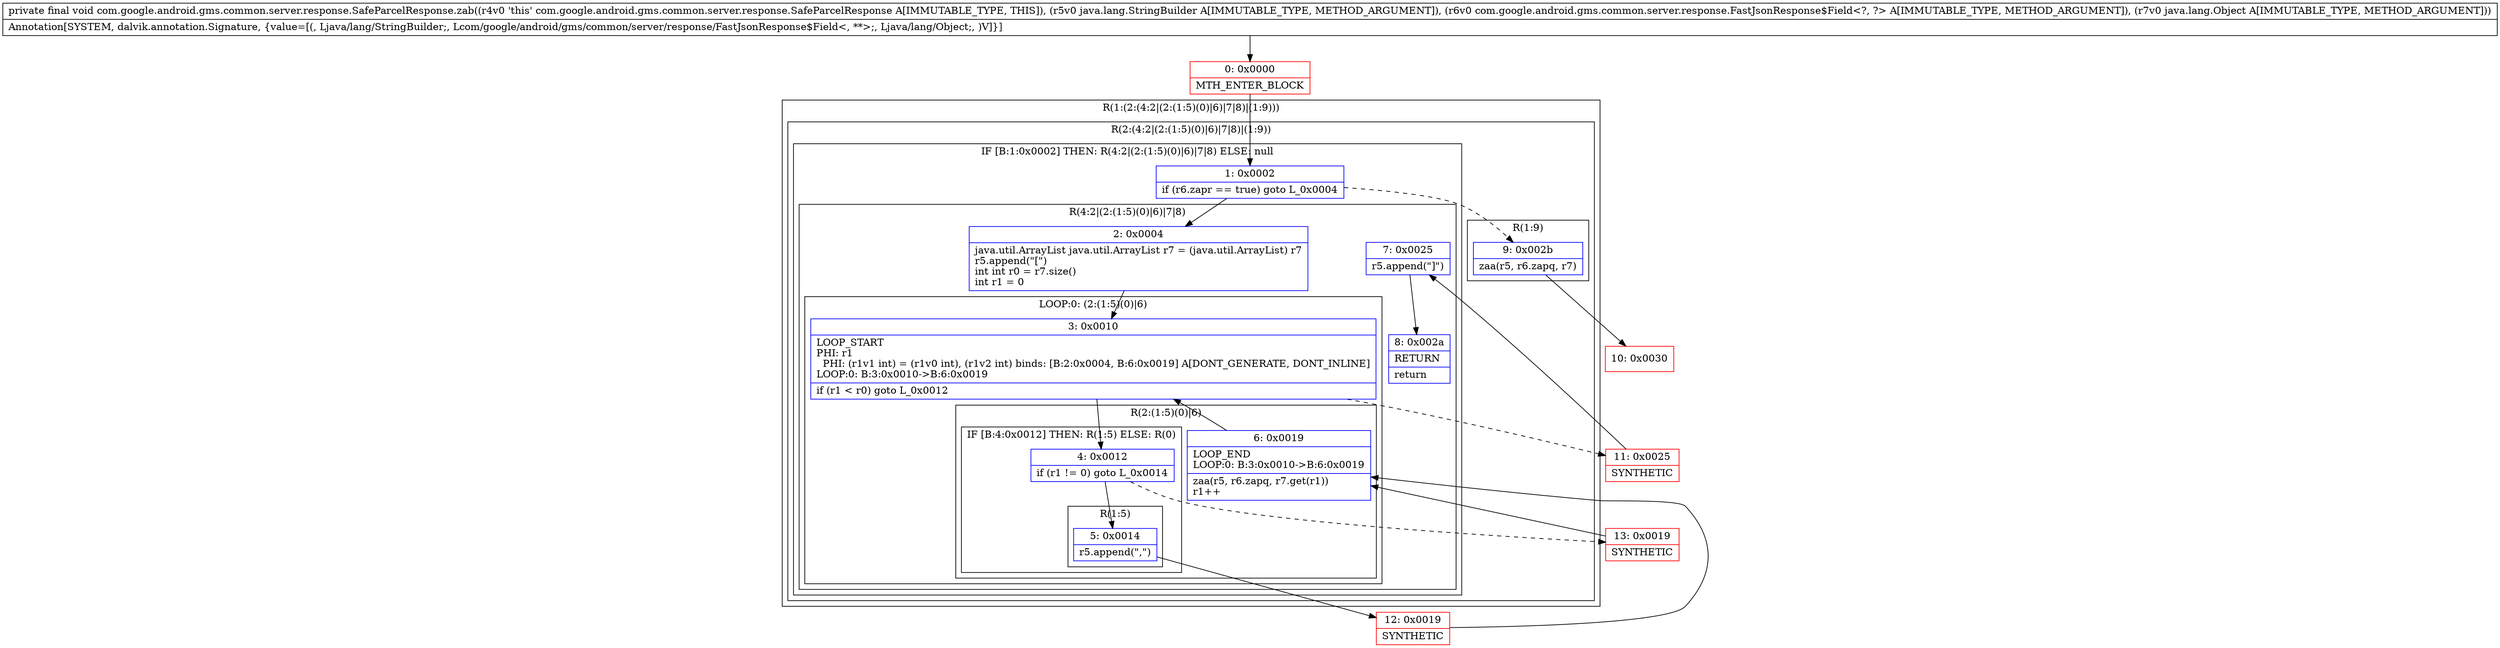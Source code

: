 digraph "CFG forcom.google.android.gms.common.server.response.SafeParcelResponse.zab(Ljava\/lang\/StringBuilder;Lcom\/google\/android\/gms\/common\/server\/response\/FastJsonResponse$Field;Ljava\/lang\/Object;)V" {
subgraph cluster_Region_2079957037 {
label = "R(1:(2:(4:2|(2:(1:5)(0)|6)|7|8)|(1:9)))";
node [shape=record,color=blue];
subgraph cluster_Region_103573262 {
label = "R(2:(4:2|(2:(1:5)(0)|6)|7|8)|(1:9))";
node [shape=record,color=blue];
subgraph cluster_IfRegion_618105541 {
label = "IF [B:1:0x0002] THEN: R(4:2|(2:(1:5)(0)|6)|7|8) ELSE: null";
node [shape=record,color=blue];
Node_1 [shape=record,label="{1\:\ 0x0002|if (r6.zapr == true) goto L_0x0004\l}"];
subgraph cluster_Region_343532700 {
label = "R(4:2|(2:(1:5)(0)|6)|7|8)";
node [shape=record,color=blue];
Node_2 [shape=record,label="{2\:\ 0x0004|java.util.ArrayList java.util.ArrayList r7 = (java.util.ArrayList) r7\lr5.append(\"[\")\lint int r0 = r7.size()\lint r1 = 0\l}"];
subgraph cluster_LoopRegion_244740662 {
label = "LOOP:0: (2:(1:5)(0)|6)";
node [shape=record,color=blue];
Node_3 [shape=record,label="{3\:\ 0x0010|LOOP_START\lPHI: r1 \l  PHI: (r1v1 int) = (r1v0 int), (r1v2 int) binds: [B:2:0x0004, B:6:0x0019] A[DONT_GENERATE, DONT_INLINE]\lLOOP:0: B:3:0x0010\-\>B:6:0x0019\l|if (r1 \< r0) goto L_0x0012\l}"];
subgraph cluster_Region_419696193 {
label = "R(2:(1:5)(0)|6)";
node [shape=record,color=blue];
subgraph cluster_IfRegion_170989869 {
label = "IF [B:4:0x0012] THEN: R(1:5) ELSE: R(0)";
node [shape=record,color=blue];
Node_4 [shape=record,label="{4\:\ 0x0012|if (r1 != 0) goto L_0x0014\l}"];
subgraph cluster_Region_350636747 {
label = "R(1:5)";
node [shape=record,color=blue];
Node_5 [shape=record,label="{5\:\ 0x0014|r5.append(\",\")\l}"];
}
subgraph cluster_Region_573077682 {
label = "R(0)";
node [shape=record,color=blue];
}
}
Node_6 [shape=record,label="{6\:\ 0x0019|LOOP_END\lLOOP:0: B:3:0x0010\-\>B:6:0x0019\l|zaa(r5, r6.zapq, r7.get(r1))\lr1++\l}"];
}
}
Node_7 [shape=record,label="{7\:\ 0x0025|r5.append(\"]\")\l}"];
Node_8 [shape=record,label="{8\:\ 0x002a|RETURN\l|return\l}"];
}
}
subgraph cluster_Region_1205436398 {
label = "R(1:9)";
node [shape=record,color=blue];
Node_9 [shape=record,label="{9\:\ 0x002b|zaa(r5, r6.zapq, r7)\l}"];
}
}
}
Node_0 [shape=record,color=red,label="{0\:\ 0x0000|MTH_ENTER_BLOCK\l}"];
Node_10 [shape=record,color=red,label="{10\:\ 0x0030}"];
Node_11 [shape=record,color=red,label="{11\:\ 0x0025|SYNTHETIC\l}"];
Node_12 [shape=record,color=red,label="{12\:\ 0x0019|SYNTHETIC\l}"];
Node_13 [shape=record,color=red,label="{13\:\ 0x0019|SYNTHETIC\l}"];
MethodNode[shape=record,label="{private final void com.google.android.gms.common.server.response.SafeParcelResponse.zab((r4v0 'this' com.google.android.gms.common.server.response.SafeParcelResponse A[IMMUTABLE_TYPE, THIS]), (r5v0 java.lang.StringBuilder A[IMMUTABLE_TYPE, METHOD_ARGUMENT]), (r6v0 com.google.android.gms.common.server.response.FastJsonResponse$Field\<?, ?\> A[IMMUTABLE_TYPE, METHOD_ARGUMENT]), (r7v0 java.lang.Object A[IMMUTABLE_TYPE, METHOD_ARGUMENT]))  | Annotation[SYSTEM, dalvik.annotation.Signature, \{value=[(, Ljava\/lang\/StringBuilder;, Lcom\/google\/android\/gms\/common\/server\/response\/FastJsonResponse$Field\<, **\>;, Ljava\/lang\/Object;, )V]\}]\l}"];
MethodNode -> Node_0;
Node_1 -> Node_2;
Node_1 -> Node_9[style=dashed];
Node_2 -> Node_3;
Node_3 -> Node_4;
Node_3 -> Node_11[style=dashed];
Node_4 -> Node_5;
Node_4 -> Node_13[style=dashed];
Node_5 -> Node_12;
Node_6 -> Node_3;
Node_7 -> Node_8;
Node_9 -> Node_10;
Node_0 -> Node_1;
Node_11 -> Node_7;
Node_12 -> Node_6;
Node_13 -> Node_6;
}

